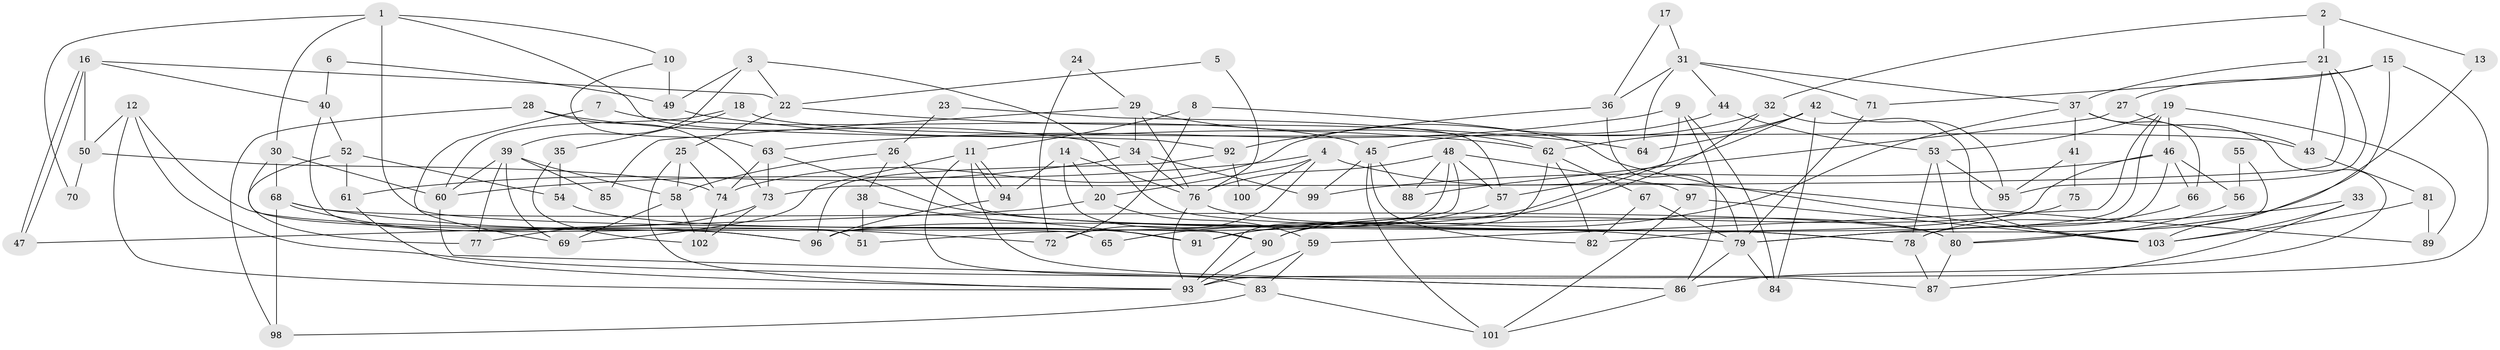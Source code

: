 // coarse degree distribution, {7: 0.09722222222222222, 17: 0.013888888888888888, 9: 0.041666666666666664, 5: 0.125, 2: 0.16666666666666666, 4: 0.18055555555555555, 3: 0.2361111111111111, 6: 0.06944444444444445, 8: 0.041666666666666664, 10: 0.013888888888888888, 11: 0.013888888888888888}
// Generated by graph-tools (version 1.1) at 2025/18/03/04/25 18:18:43]
// undirected, 103 vertices, 206 edges
graph export_dot {
graph [start="1"]
  node [color=gray90,style=filled];
  1;
  2;
  3;
  4;
  5;
  6;
  7;
  8;
  9;
  10;
  11;
  12;
  13;
  14;
  15;
  16;
  17;
  18;
  19;
  20;
  21;
  22;
  23;
  24;
  25;
  26;
  27;
  28;
  29;
  30;
  31;
  32;
  33;
  34;
  35;
  36;
  37;
  38;
  39;
  40;
  41;
  42;
  43;
  44;
  45;
  46;
  47;
  48;
  49;
  50;
  51;
  52;
  53;
  54;
  55;
  56;
  57;
  58;
  59;
  60;
  61;
  62;
  63;
  64;
  65;
  66;
  67;
  68;
  69;
  70;
  71;
  72;
  73;
  74;
  75;
  76;
  77;
  78;
  79;
  80;
  81;
  82;
  83;
  84;
  85;
  86;
  87;
  88;
  89;
  90;
  91;
  92;
  93;
  94;
  95;
  96;
  97;
  98;
  99;
  100;
  101;
  102;
  103;
  1 -- 92;
  1 -- 90;
  1 -- 10;
  1 -- 30;
  1 -- 70;
  2 -- 21;
  2 -- 32;
  2 -- 13;
  3 -- 39;
  3 -- 78;
  3 -- 22;
  3 -- 49;
  4 -- 20;
  4 -- 60;
  4 -- 72;
  4 -- 89;
  4 -- 100;
  5 -- 22;
  5 -- 76;
  6 -- 49;
  6 -- 40;
  7 -- 45;
  7 -- 69;
  8 -- 11;
  8 -- 72;
  8 -- 103;
  9 -- 86;
  9 -- 63;
  9 -- 84;
  9 -- 91;
  10 -- 49;
  10 -- 63;
  11 -- 83;
  11 -- 94;
  11 -- 94;
  11 -- 69;
  11 -- 87;
  12 -- 93;
  12 -- 50;
  12 -- 86;
  12 -- 96;
  13 -- 80;
  14 -- 94;
  14 -- 76;
  14 -- 20;
  14 -- 90;
  15 -- 27;
  15 -- 93;
  15 -- 71;
  15 -- 103;
  16 -- 47;
  16 -- 47;
  16 -- 40;
  16 -- 22;
  16 -- 50;
  17 -- 31;
  17 -- 36;
  18 -- 35;
  18 -- 43;
  18 -- 60;
  19 -- 53;
  19 -- 46;
  19 -- 59;
  19 -- 82;
  19 -- 89;
  20 -- 59;
  20 -- 47;
  21 -- 37;
  21 -- 95;
  21 -- 43;
  21 -- 73;
  22 -- 25;
  22 -- 64;
  23 -- 57;
  23 -- 26;
  24 -- 29;
  24 -- 72;
  25 -- 74;
  25 -- 58;
  25 -- 93;
  26 -- 58;
  26 -- 78;
  26 -- 38;
  27 -- 43;
  27 -- 88;
  28 -- 98;
  28 -- 73;
  28 -- 34;
  29 -- 34;
  29 -- 62;
  29 -- 76;
  29 -- 85;
  30 -- 68;
  30 -- 60;
  30 -- 65;
  31 -- 71;
  31 -- 37;
  31 -- 36;
  31 -- 44;
  31 -- 64;
  32 -- 90;
  32 -- 103;
  32 -- 45;
  33 -- 79;
  33 -- 103;
  33 -- 87;
  34 -- 76;
  34 -- 61;
  34 -- 99;
  35 -- 54;
  35 -- 102;
  36 -- 79;
  36 -- 92;
  37 -- 66;
  37 -- 86;
  37 -- 41;
  37 -- 91;
  38 -- 91;
  38 -- 51;
  39 -- 60;
  39 -- 58;
  39 -- 69;
  39 -- 77;
  39 -- 85;
  40 -- 52;
  40 -- 51;
  41 -- 95;
  41 -- 75;
  42 -- 64;
  42 -- 62;
  42 -- 57;
  42 -- 84;
  42 -- 95;
  43 -- 81;
  44 -- 74;
  44 -- 53;
  45 -- 101;
  45 -- 82;
  45 -- 88;
  45 -- 99;
  46 -- 78;
  46 -- 99;
  46 -- 56;
  46 -- 66;
  46 -- 96;
  48 -- 76;
  48 -- 96;
  48 -- 51;
  48 -- 57;
  48 -- 88;
  48 -- 97;
  49 -- 62;
  50 -- 74;
  50 -- 70;
  52 -- 77;
  52 -- 61;
  52 -- 54;
  53 -- 80;
  53 -- 78;
  53 -- 95;
  54 -- 91;
  55 -- 56;
  55 -- 79;
  56 -- 80;
  57 -- 65;
  58 -- 69;
  58 -- 102;
  59 -- 93;
  59 -- 83;
  60 -- 86;
  61 -- 93;
  62 -- 82;
  62 -- 67;
  62 -- 93;
  63 -- 79;
  63 -- 73;
  63 -- 74;
  66 -- 78;
  67 -- 79;
  67 -- 82;
  68 -- 96;
  68 -- 80;
  68 -- 72;
  68 -- 98;
  71 -- 79;
  73 -- 77;
  73 -- 102;
  74 -- 102;
  75 -- 90;
  76 -- 93;
  76 -- 80;
  78 -- 87;
  79 -- 84;
  79 -- 86;
  80 -- 87;
  81 -- 89;
  81 -- 103;
  83 -- 101;
  83 -- 98;
  86 -- 101;
  90 -- 93;
  92 -- 96;
  92 -- 100;
  94 -- 96;
  97 -- 103;
  97 -- 101;
}
